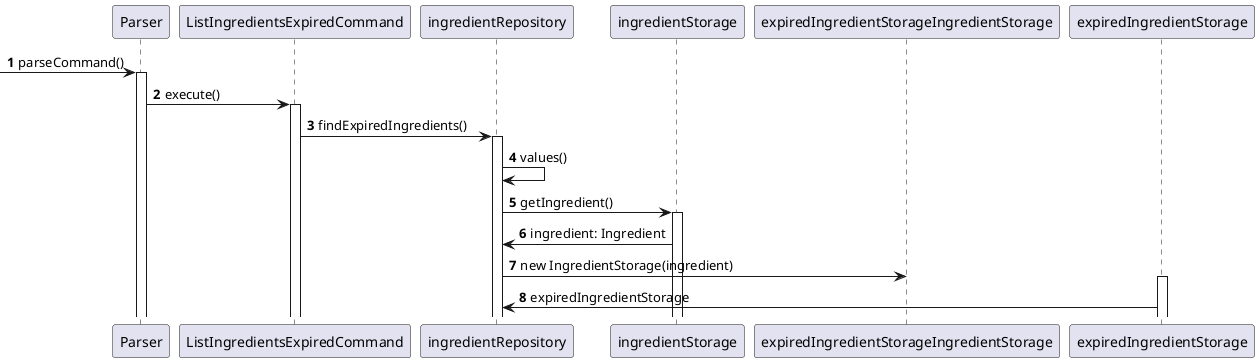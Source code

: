 @startuml
'https://plantuml.com/sequence-diagram

autonumber
 -> Parser: parseCommand()
activate Parser
Parser -> ListIngredientsExpiredCommand: execute()
activate ListIngredientsExpiredCommand
ListIngredientsExpiredCommand -> ingredientRepository: findExpiredIngredients()
activate ingredientRepository
ingredientRepository -> ingredientRepository: values()

ingredientRepository -> ingredientStorage: getIngredient()
activate ingredientStorage
ingredientStorage -> ingredientRepository: ingredient: Ingredient

 ingredientRepository -> expiredIngredientStorageIngredientStorage: new IngredientStorage(ingredient)
 activate expiredIngredientStorage
 expiredIngredientStorage -> ingredientRepository: expiredIngredientStorage



'    loop ingredientRepository.size
'        activate ingredientRepository
'        ingredientRepository -> ingredientStorage: values()
'        activate ingredientStorage
'        ingredientStorage -> Ingredient: toString()
'        activate Ingredient
'
'        Ingredient --> ingredientStorage: String
'        deactivate Ingredient
'        ingredientStorage --> ingredientRepository: String
'        deactivate ingredientStorage
'    end
'ingredientRepository --> ListIngredientsExpiredCommand: String
'deactivate ingredientRepository
'ListIngredientsExpiredCommand --> Parser: String
'deactivate ListIngredientsExpiredCommand
'<-- Parser: Command
'deactivate Parser
@enduml